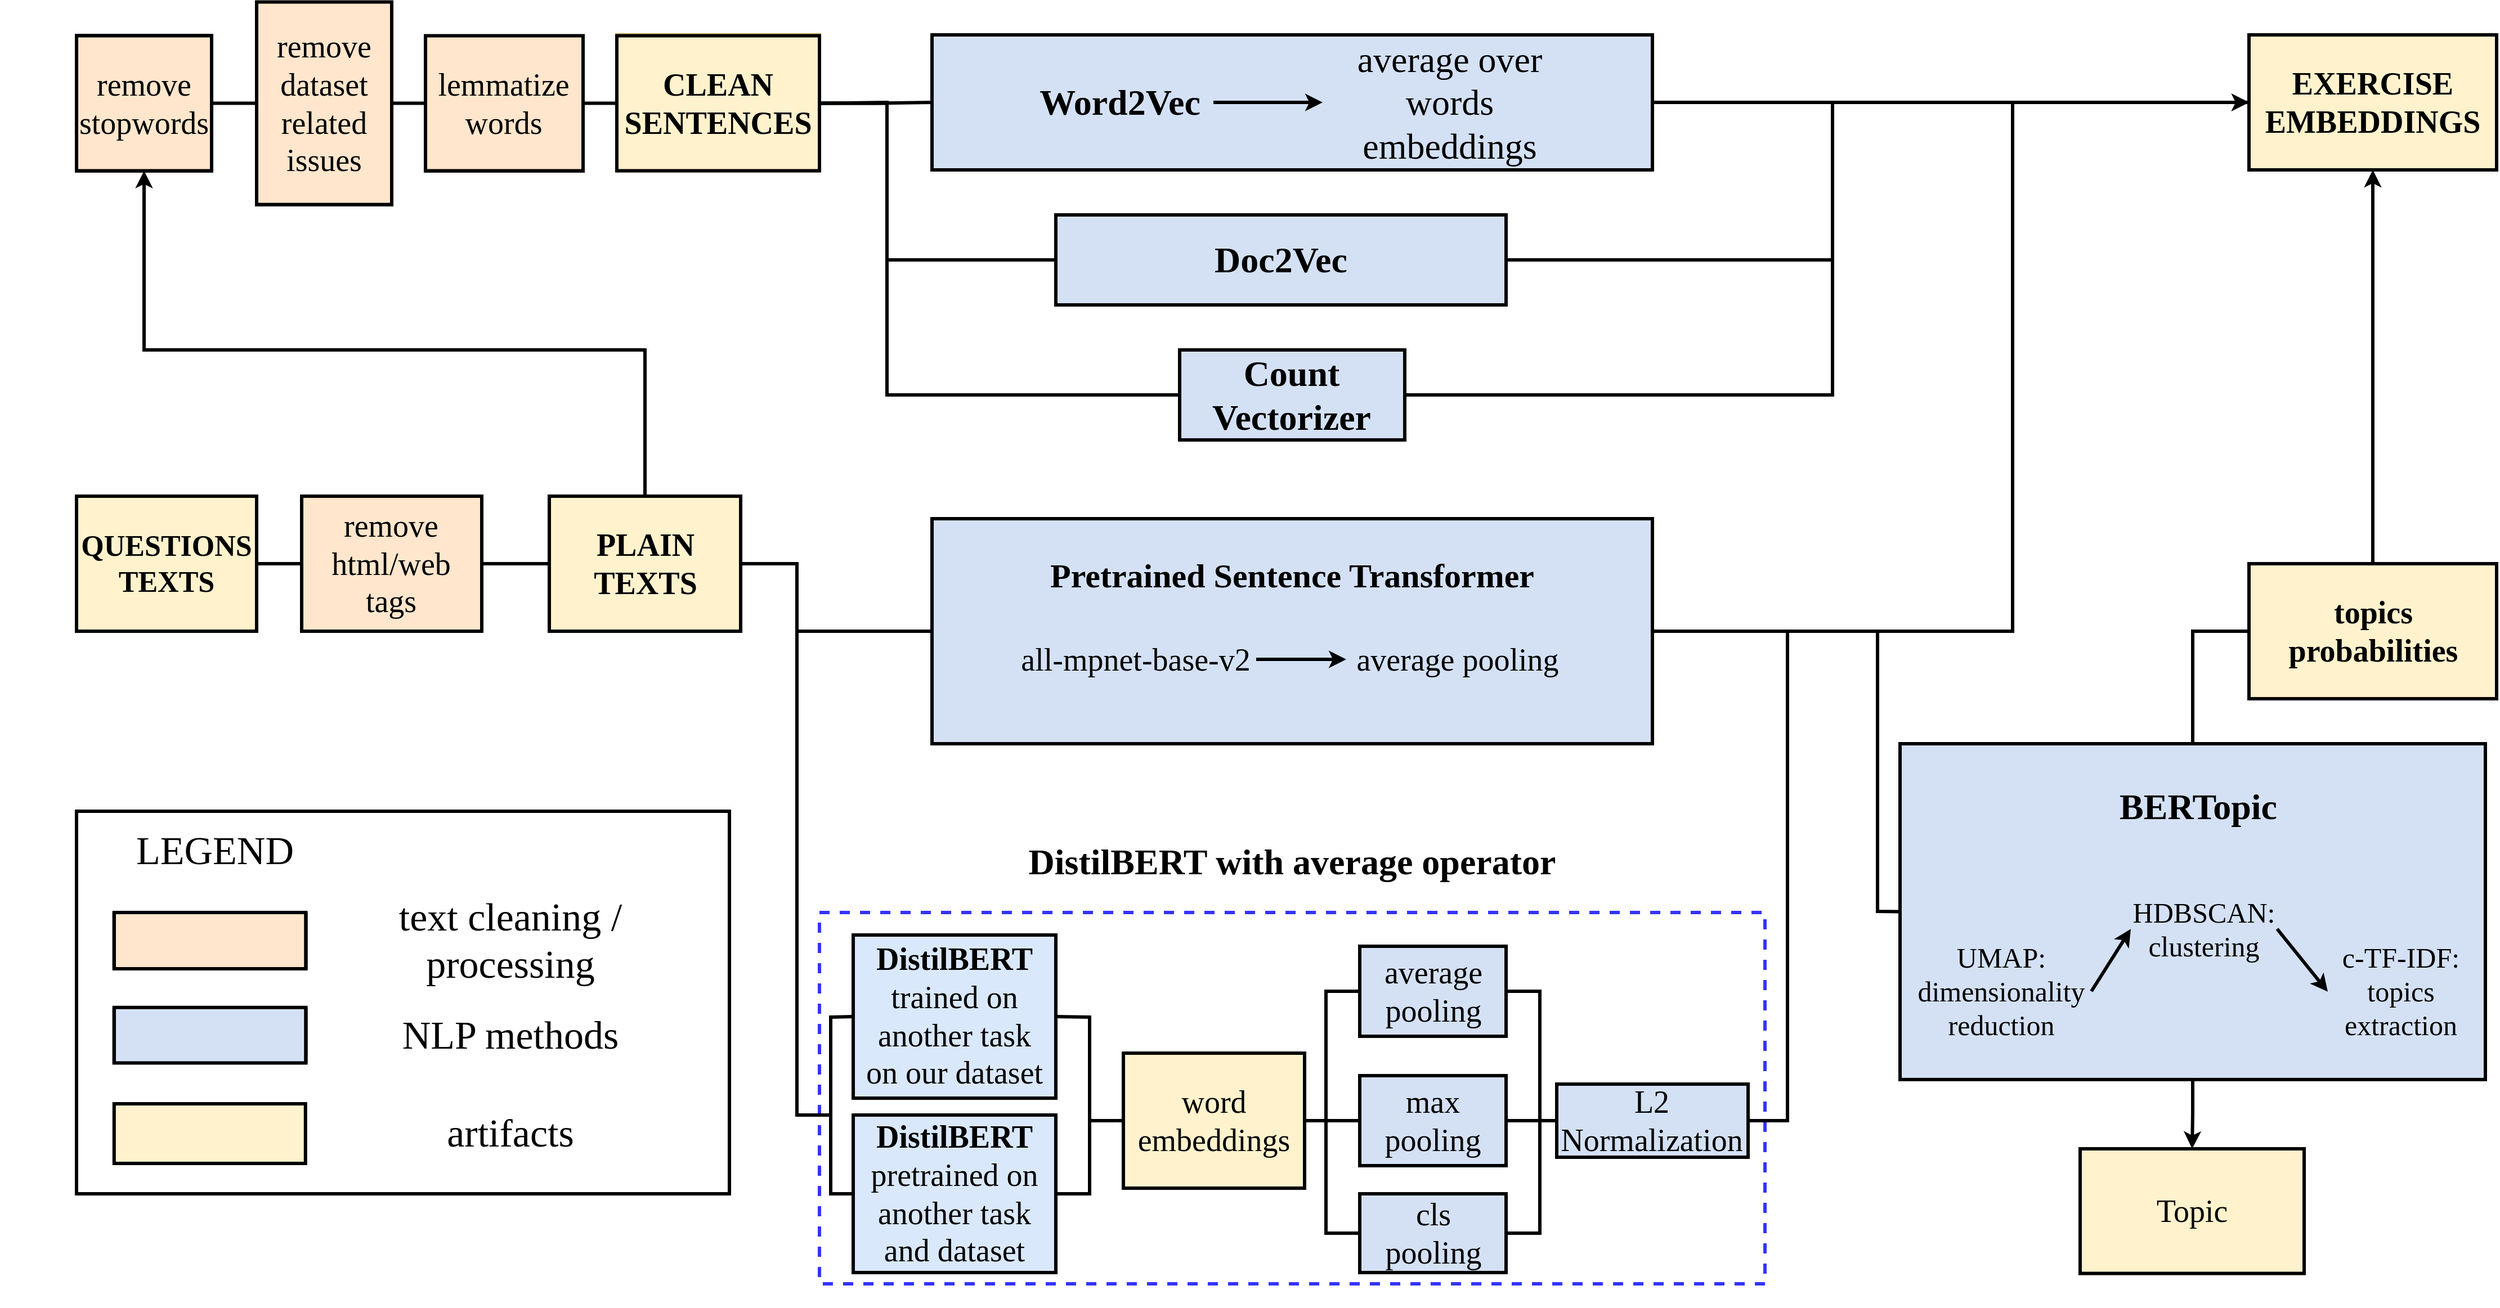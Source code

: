 <mxfile version="17.1.5" type="device"><diagram id="nDeZhJGPXsyKJvz89PCt" name="Page-1"><mxGraphModel dx="3961" dy="2438" grid="1" gridSize="10" guides="1" tooltips="1" connect="1" arrows="1" fold="1" page="1" pageScale="1" pageWidth="827" pageHeight="1169" math="0" shadow="0"><root><mxCell id="0"/><mxCell id="1" parent="0"/><mxCell id="NNbQHf550vKcwwoaudly-92" value="" style="rounded=0;whiteSpace=wrap;html=1;fontSize=25;dashed=1;strokeWidth=3;fillColor=none;strokeColor=#3333FF;fontStyle=0;fontFamily=Times New Roman;" parent="1" vertex="1"><mxGeometry x="-380" y="630" width="840" height="330" as="geometry"/></mxCell><mxCell id="KlEuVVVh2G8_SpMpbiah-8" value="" style="group;fillColor=#fff2cc;strokeColor=#d6b656;fontSize=27;fontStyle=0;fontFamily=Times New Roman;strokeWidth=3;" parent="1" vertex="1" connectable="0"><mxGeometry x="-1040" y="260" width="160" height="120" as="geometry"/></mxCell><mxCell id="KlEuVVVh2G8_SpMpbiah-6" value="" style="rounded=0;whiteSpace=wrap;html=1;fillColor=#FFF2CC;fontSize=28;fontStyle=0;fontFamily=Times New Roman;strokeWidth=3;" parent="KlEuVVVh2G8_SpMpbiah-8" vertex="1"><mxGeometry width="160" height="120.0" as="geometry"/></mxCell><mxCell id="KlEuVVVh2G8_SpMpbiah-7" value="&lt;span style=&quot;font-size: 26px&quot;&gt;QUESTIONS TEXTS&lt;br style=&quot;font-size: 26px&quot;&gt;&lt;/span&gt;" style="text;html=1;strokeColor=none;fillColor=none;align=center;verticalAlign=middle;whiteSpace=wrap;rounded=0;fontSize=26;fontStyle=1;fontFamily=Times New Roman;strokeWidth=3;" parent="KlEuVVVh2G8_SpMpbiah-8" vertex="1"><mxGeometry x="40" y="30.0" width="80" height="60.0" as="geometry"/></mxCell><mxCell id="KlEuVVVh2G8_SpMpbiah-15" value="" style="endArrow=none;html=1;rounded=0;entryX=0;entryY=0.5;entryDx=0;entryDy=0;fontSize=25;fontStyle=0;fontFamily=Times New Roman;strokeWidth=3;" parent="1" target="2s_SapKB533Y1d94DlZl-34" edge="1"><mxGeometry width="50" height="50" relative="1" as="geometry"><mxPoint x="-400" y="380" as="sourcePoint"/><mxPoint x="-320" y="450" as="targetPoint"/><Array as="points"/></mxGeometry></mxCell><mxCell id="KlEuVVVh2G8_SpMpbiah-49" value="" style="group;fillColor=#ffe6cc;strokeColor=#000000;fontSize=28;fontStyle=0;fontFamily=Times New Roman;strokeWidth=3;" parent="1" vertex="1" connectable="0"><mxGeometry x="-1040" y="-149.23" width="120" height="120" as="geometry"/></mxCell><mxCell id="KlEuVVVh2G8_SpMpbiah-55" value="" style="group;fillColor=#ffe6cc;strokeColor=#000000;fontSize=28;fontStyle=0;fontFamily=Times New Roman;strokeWidth=3;" parent="KlEuVVVh2G8_SpMpbiah-49" vertex="1" connectable="0"><mxGeometry width="120" height="120" as="geometry"/></mxCell><mxCell id="KlEuVVVh2G8_SpMpbiah-50" value="" style="verticalLabelPosition=bottom;verticalAlign=top;html=1;shape=process;whiteSpace=wrap;rounded=1;size=0;arcSize=0;fillColor=#ffe6cc;strokeColor=#000000;fontSize=28;fontStyle=0;fontFamily=Times New Roman;strokeWidth=3;" parent="KlEuVVVh2G8_SpMpbiah-55" vertex="1"><mxGeometry width="120" height="120" as="geometry"/></mxCell><mxCell id="KlEuVVVh2G8_SpMpbiah-51" value="&lt;span style=&quot;font-size: 28px;&quot;&gt;remove stopwords&lt;/span&gt;" style="text;html=1;strokeColor=none;fillColor=#ffe6cc;align=center;verticalAlign=middle;whiteSpace=wrap;rounded=0;fontSize=28;fontStyle=0;fontFamily=Times New Roman;strokeWidth=3;" parent="KlEuVVVh2G8_SpMpbiah-55" vertex="1"><mxGeometry x="40" y="30" width="40" height="60" as="geometry"/></mxCell><mxCell id="KlEuVVVh2G8_SpMpbiah-52" value="" style="endArrow=none;html=1;rounded=0;exitX=1;exitY=0.5;exitDx=0;exitDy=0;entryX=0;entryY=0.5;entryDx=0;entryDy=0;fontSize=28;fontStyle=0;fontFamily=Times New Roman;strokeWidth=3;" parent="1" source="KlEuVVVh2G8_SpMpbiah-6" target="KlEuVVVh2G8_SpMpbiah-135" edge="1"><mxGeometry width="50" height="50" relative="1" as="geometry"><mxPoint x="-860" y="320" as="sourcePoint"/><mxPoint x="-760" y="340" as="targetPoint"/></mxGeometry></mxCell><mxCell id="KlEuVVVh2G8_SpMpbiah-61" value="" style="group;fillColor=#ffe6cc;strokeColor=#000000;fontSize=28;fontStyle=0;fontFamily=Times New Roman;strokeWidth=3;" parent="1" vertex="1" connectable="0"><mxGeometry x="-880" y="-149.23" width="120" height="150" as="geometry"/></mxCell><mxCell id="KlEuVVVh2G8_SpMpbiah-62" value="" style="group;fillColor=#ffe6cc;strokeColor=#000000;fontSize=28;fontStyle=0;fontFamily=Times New Roman;strokeWidth=3;" parent="KlEuVVVh2G8_SpMpbiah-61" vertex="1" connectable="0"><mxGeometry width="120" height="150" as="geometry"/></mxCell><mxCell id="KlEuVVVh2G8_SpMpbiah-63" value="" style="verticalLabelPosition=bottom;verticalAlign=top;html=1;shape=process;whiteSpace=wrap;rounded=1;size=0;arcSize=0;fillColor=#ffe6cc;strokeColor=#000000;fontSize=28;fontStyle=0;fontFamily=Times New Roman;strokeWidth=3;" parent="KlEuVVVh2G8_SpMpbiah-62" vertex="1"><mxGeometry y="-30" width="120" height="180" as="geometry"/></mxCell><mxCell id="KlEuVVVh2G8_SpMpbiah-64" value="&lt;span style=&quot;font-size: 28px;&quot;&gt;remove dataset related issues&lt;br style=&quot;font-size: 28px;&quot;&gt;&lt;/span&gt;" style="text;html=1;strokeColor=none;fillColor=#ffe6cc;align=center;verticalAlign=middle;whiteSpace=wrap;rounded=0;fontSize=28;fontStyle=0;fontFamily=Times New Roman;strokeWidth=3;" parent="KlEuVVVh2G8_SpMpbiah-62" vertex="1"><mxGeometry x="20" y="34" width="80" height="52" as="geometry"/></mxCell><mxCell id="KlEuVVVh2G8_SpMpbiah-69" value="" style="group;fillColor=#ffe6cc;strokeColor=#000000;fontSize=28;fontStyle=0;fontFamily=Times New Roman;strokeWidth=3;" parent="1" vertex="1" connectable="0"><mxGeometry x="-730" y="-119.23" width="140" height="90" as="geometry"/></mxCell><mxCell id="KlEuVVVh2G8_SpMpbiah-70" value="" style="group;fillColor=#ffe6cc;strokeColor=#000000;fontSize=28;fontStyle=0;fontFamily=Times New Roman;strokeWidth=3;" parent="KlEuVVVh2G8_SpMpbiah-69" vertex="1" connectable="0"><mxGeometry width="140" height="90" as="geometry"/></mxCell><mxCell id="KlEuVVVh2G8_SpMpbiah-71" value="" style="verticalLabelPosition=bottom;verticalAlign=top;html=1;shape=process;whiteSpace=wrap;rounded=1;size=0;arcSize=0;fillColor=#ffe6cc;strokeColor=#000000;fontSize=28;fontStyle=0;fontFamily=Times New Roman;strokeWidth=3;" parent="KlEuVVVh2G8_SpMpbiah-70" vertex="1"><mxGeometry y="-30" width="140" height="120" as="geometry"/></mxCell><mxCell id="KlEuVVVh2G8_SpMpbiah-72" value="&lt;span style=&quot;font-size: 28px;&quot;&gt;lemmatize words&lt;br style=&quot;font-size: 28px;&quot;&gt;&lt;/span&gt;" style="text;html=1;strokeColor=none;fillColor=#ffe6cc;align=center;verticalAlign=middle;whiteSpace=wrap;rounded=0;fontSize=28;fontStyle=0;fontFamily=Times New Roman;strokeWidth=3;" parent="KlEuVVVh2G8_SpMpbiah-70" vertex="1"><mxGeometry x="23.333" y="15" width="93.333" height="30" as="geometry"/></mxCell><mxCell id="KlEuVVVh2G8_SpMpbiah-75" value="" style="endArrow=none;html=1;rounded=0;exitX=1;exitY=0.5;exitDx=0;exitDy=0;entryX=0;entryY=0.5;entryDx=0;entryDy=0;fillColor=#ffe6cc;strokeColor=#000000;fontSize=28;fontStyle=0;fontFamily=Times New Roman;strokeWidth=3;" parent="1" source="KlEuVVVh2G8_SpMpbiah-50" target="KlEuVVVh2G8_SpMpbiah-63" edge="1"><mxGeometry width="50" height="50" relative="1" as="geometry"><mxPoint x="-580" y="100.77" as="sourcePoint"/><mxPoint x="-530" y="50.77" as="targetPoint"/></mxGeometry></mxCell><mxCell id="KlEuVVVh2G8_SpMpbiah-76" value="" style="endArrow=none;html=1;rounded=0;exitX=1;exitY=0.5;exitDx=0;exitDy=0;entryX=0;entryY=0.5;entryDx=0;entryDy=0;fillColor=#ffe6cc;strokeColor=#000000;fontSize=28;fontStyle=0;fontFamily=Times New Roman;strokeWidth=3;" parent="1" source="KlEuVVVh2G8_SpMpbiah-63" target="KlEuVVVh2G8_SpMpbiah-71" edge="1"><mxGeometry width="50" height="50" relative="1" as="geometry"><mxPoint x="-570" y="10.77" as="sourcePoint"/><mxPoint x="-530" y="10.77" as="targetPoint"/></mxGeometry></mxCell><mxCell id="KlEuVVVh2G8_SpMpbiah-82" value="" style="group;fillColor=#fff2cc;strokeColor=#d6b656;fontSize=28;fontStyle=1;fontFamily=Times New Roman;strokeWidth=3;" parent="1" vertex="1" connectable="0"><mxGeometry x="-620" y="260" width="170" height="120" as="geometry"/></mxCell><mxCell id="KlEuVVVh2G8_SpMpbiah-83" value="" style="rounded=0;whiteSpace=wrap;html=1;fillColor=#FFF2CC;fontSize=28;fontStyle=0;fontFamily=Times New Roman;strokeWidth=3;" parent="KlEuVVVh2G8_SpMpbiah-82" vertex="1"><mxGeometry width="170" height="120" as="geometry"/></mxCell><mxCell id="KlEuVVVh2G8_SpMpbiah-84" value="&lt;span style=&quot;font-size: 28px&quot;&gt;PLAIN TEXTS&lt;br style=&quot;font-size: 28px&quot;&gt;&lt;/span&gt;" style="text;html=1;strokeColor=none;fillColor=none;align=center;verticalAlign=middle;whiteSpace=wrap;rounded=0;fontSize=28;fontStyle=1;fontFamily=Times New Roman;strokeWidth=3;" parent="KlEuVVVh2G8_SpMpbiah-82" vertex="1"><mxGeometry x="32.5" y="30" width="105" height="60" as="geometry"/></mxCell><mxCell id="KlEuVVVh2G8_SpMpbiah-86" value="" style="endArrow=none;html=1;rounded=0;exitX=1;exitY=0.5;exitDx=0;exitDy=0;entryX=0;entryY=0.5;entryDx=0;entryDy=0;fontSize=28;fontStyle=0;fontFamily=Times New Roman;strokeWidth=3;" parent="1" source="KlEuVVVh2G8_SpMpbiah-135" target="KlEuVVVh2G8_SpMpbiah-83" edge="1"><mxGeometry width="50" height="50" relative="1" as="geometry"><mxPoint x="-580" y="340" as="sourcePoint"/><mxPoint x="-110" y="480" as="targetPoint"/></mxGeometry></mxCell><mxCell id="KlEuVVVh2G8_SpMpbiah-133" value="" style="group;fillColor=#ffe6cc;strokeColor=#000000;fontSize=28;fontStyle=0;fontFamily=Times New Roman;strokeWidth=3;" parent="1" vertex="1" connectable="0"><mxGeometry x="-840" y="260" width="160" height="120" as="geometry"/></mxCell><mxCell id="KlEuVVVh2G8_SpMpbiah-134" value="" style="group;fillColor=#ffe6cc;strokeColor=#000000;fontSize=28;fontStyle=0;fontFamily=Times New Roman;strokeWidth=3;" parent="KlEuVVVh2G8_SpMpbiah-133" vertex="1" connectable="0"><mxGeometry width="160" height="120.0" as="geometry"/></mxCell><mxCell id="KlEuVVVh2G8_SpMpbiah-135" value="" style="verticalLabelPosition=bottom;verticalAlign=top;html=1;shape=process;whiteSpace=wrap;rounded=1;size=0;arcSize=0;fillColor=#ffe6cc;strokeColor=#000000;fontSize=28;fontStyle=0;fontFamily=Times New Roman;strokeWidth=3;" parent="KlEuVVVh2G8_SpMpbiah-134" vertex="1"><mxGeometry width="160" height="120.0" as="geometry"/></mxCell><mxCell id="KlEuVVVh2G8_SpMpbiah-136" value="&lt;span style=&quot;font-size: 28px;&quot;&gt;remove html/web tags&lt;/span&gt;" style="text;html=1;strokeColor=none;fillColor=#ffe6cc;align=center;verticalAlign=middle;whiteSpace=wrap;rounded=0;fontSize=28;fontStyle=0;fontFamily=Times New Roman;strokeWidth=3;" parent="KlEuVVVh2G8_SpMpbiah-134" vertex="1"><mxGeometry x="53.333" y="30.0" width="53.333" height="60.0" as="geometry"/></mxCell><mxCell id="2s_SapKB533Y1d94DlZl-33" value="" style="group;fillColor=#D4E1F5;fontSize=28;fontStyle=0;fontFamily=Times New Roman;strokeWidth=3;" parent="1" vertex="1" connectable="0"><mxGeometry x="-280" y="280" width="640" height="200" as="geometry"/></mxCell><mxCell id="2s_SapKB533Y1d94DlZl-34" value="" style="verticalLabelPosition=bottom;verticalAlign=top;html=1;shape=process;whiteSpace=wrap;rounded=1;size=0;arcSize=0;fillColor=#D4E1F5;fontSize=25;fontStyle=0;fontFamily=Times New Roman;strokeWidth=3;" parent="2s_SapKB533Y1d94DlZl-33" vertex="1"><mxGeometry width="640" height="200.0" as="geometry"/></mxCell><mxCell id="2s_SapKB533Y1d94DlZl-35" value="&lt;font style=&quot;font-size: 30px;&quot;&gt;Pretrained &lt;/font&gt;&lt;span style=&quot;font-size: 30px;&quot;&gt;&lt;font style=&quot;font-size: 30px;&quot;&gt;Sentence Transformer&lt;/font&gt;&lt;br style=&quot;font-size: 30px;&quot;&gt;&lt;/span&gt;" style="text;html=1;strokeColor=none;fillColor=none;align=center;verticalAlign=middle;whiteSpace=wrap;rounded=0;fontSize=30;fontStyle=1;fontFamily=Times New Roman;strokeWidth=3;" parent="2s_SapKB533Y1d94DlZl-33" vertex="1"><mxGeometry x="73.936" width="492.112" height="100.0" as="geometry"/></mxCell><mxCell id="2s_SapKB533Y1d94DlZl-36" value="&lt;div style=&quot;font-size: 28px;&quot;&gt;&lt;font style=&quot;font-size: 28px;&quot;&gt;average pooling&lt;/font&gt;&lt;/div&gt;" style="text;html=1;strokeColor=none;fillColor=none;align=center;verticalAlign=middle;whiteSpace=wrap;rounded=0;fontSize=28;fontStyle=0;fontFamily=Times New Roman;strokeWidth=3;" parent="2s_SapKB533Y1d94DlZl-33" vertex="1"><mxGeometry x="368" y="75" width="198.048" height="100.0" as="geometry"/></mxCell><mxCell id="NNbQHf550vKcwwoaudly-138" style="edgeStyle=orthogonalEdgeStyle;rounded=0;orthogonalLoop=1;jettySize=auto;html=1;entryX=0;entryY=0.5;entryDx=0;entryDy=0;fontFamily=Times New Roman;fontSize=25;fontStyle=0;strokeWidth=3;" parent="2s_SapKB533Y1d94DlZl-33" source="2s_SapKB533Y1d94DlZl-38" target="2s_SapKB533Y1d94DlZl-36" edge="1"><mxGeometry relative="1" as="geometry"/></mxCell><mxCell id="2s_SapKB533Y1d94DlZl-38" value="&lt;div style=&quot;font-size: 28px;&quot;&gt;&lt;font style=&quot;font-size: 28px;&quot;&gt;all-mpnet-base-v2&lt;/font&gt;&lt;/div&gt;" style="text;html=1;strokeColor=none;fillColor=none;align=center;verticalAlign=middle;whiteSpace=wrap;rounded=0;fontSize=28;fontStyle=0;fontFamily=Times New Roman;strokeWidth=3;" parent="2s_SapKB533Y1d94DlZl-33" vertex="1"><mxGeometry x="73.936" y="75" width="214.064" height="100.0" as="geometry"/></mxCell><mxCell id="NNbQHf550vKcwwoaudly-2" value="" style="endArrow=none;html=1;rounded=0;entryX=0;entryY=0.5;entryDx=0;entryDy=0;fontSize=25;fontStyle=0;fontFamily=Times New Roman;strokeWidth=3;" parent="1" target="NNbQHf550vKcwwoaudly-12" edge="1"><mxGeometry width="50" height="50" relative="1" as="geometry"><mxPoint x="-400" y="320" as="sourcePoint"/><mxPoint x="-240" y="730" as="targetPoint"/><Array as="points"><mxPoint x="-400" y="810"/><mxPoint x="-370" y="810"/><mxPoint x="-370" y="880"/></Array></mxGeometry></mxCell><mxCell id="NNbQHf550vKcwwoaudly-3" value="" style="group;fillColor=#dae8fc;fontSize=28;fontStyle=0;fontFamily=Times New Roman;strokeColor=#000000;strokeWidth=3;" parent="1" vertex="1" connectable="0"><mxGeometry x="-350" y="650" width="180" height="145" as="geometry"/></mxCell><mxCell id="NNbQHf550vKcwwoaudly-4" value="" style="verticalLabelPosition=bottom;verticalAlign=top;html=1;shape=process;whiteSpace=wrap;rounded=1;size=0;arcSize=0;fillColor=#dae8fc;fontSize=28;fontStyle=0;fontFamily=Times New Roman;strokeColor=#000000;strokeWidth=3;" parent="NNbQHf550vKcwwoaudly-3" vertex="1"><mxGeometry width="180" height="145" as="geometry"/></mxCell><mxCell id="NNbQHf550vKcwwoaudly-5" value="&lt;span style=&quot;font-size: 28px&quot;&gt;&lt;b&gt;DistilBERT &lt;/b&gt;trained &lt;/span&gt;on another task on our dataset" style="text;html=1;strokeColor=none;fillColor=#dae8fc;align=center;verticalAlign=middle;whiteSpace=wrap;rounded=0;fontSize=28;fontStyle=0;fontFamily=Times New Roman;strokeWidth=3;" parent="NNbQHf550vKcwwoaudly-3" vertex="1"><mxGeometry x="10" y="48.333" width="160" height="48.333" as="geometry"/></mxCell><mxCell id="NNbQHf550vKcwwoaudly-6" value="" style="endArrow=none;html=1;rounded=0;exitX=1;exitY=0.5;exitDx=0;exitDy=0;entryX=0;entryY=0.5;entryDx=0;entryDy=0;fontSize=28;fontStyle=0;fontFamily=Times New Roman;strokeWidth=3;" parent="1" source="NNbQHf550vKcwwoaudly-12" target="NNbQHf550vKcwwoaudly-9" edge="1"><mxGeometry width="50" height="50" relative="1" as="geometry"><mxPoint x="-109" y="695" as="sourcePoint"/><mxPoint x="-9" y="735" as="targetPoint"/><Array as="points"><mxPoint x="-140" y="880"/><mxPoint x="-140" y="815"/></Array></mxGeometry></mxCell><mxCell id="NNbQHf550vKcwwoaudly-7" value="" style="endArrow=none;html=1;rounded=0;exitX=1;exitY=0.5;exitDx=0;exitDy=0;entryX=0;entryY=0.5;entryDx=0;entryDy=0;fontSize=28;fontStyle=0;fontFamily=Times New Roman;strokeWidth=3;" parent="1" source="NNbQHf550vKcwwoaudly-4" target="NNbQHf550vKcwwoaudly-9" edge="1"><mxGeometry width="50" height="50" relative="1" as="geometry"><mxPoint x="-99" y="705" as="sourcePoint"/><mxPoint x="-9" y="735" as="targetPoint"/><Array as="points"><mxPoint x="-140" y="723"/><mxPoint x="-140" y="815"/></Array></mxGeometry></mxCell><mxCell id="NNbQHf550vKcwwoaudly-8" value="" style="group;fillColor=#fff2cc;strokeColor=#d6b656;fontSize=28;fontStyle=0;fontFamily=Times New Roman;strokeWidth=3;" parent="1" vertex="1" connectable="0"><mxGeometry x="-110" y="755" width="161" height="120" as="geometry"/></mxCell><mxCell id="NNbQHf550vKcwwoaudly-9" value="" style="rounded=0;whiteSpace=wrap;html=1;fillColor=#FFF2CC;fontSize=28;fontStyle=0;fontFamily=Times New Roman;strokeWidth=3;" parent="NNbQHf550vKcwwoaudly-8" vertex="1"><mxGeometry width="161.0" height="120" as="geometry"/></mxCell><mxCell id="NNbQHf550vKcwwoaudly-10" value="&lt;span style=&quot;font-size: 28px;&quot;&gt;word &lt;br style=&quot;font-size: 28px;&quot;&gt;embeddings&lt;/span&gt;" style="text;html=1;strokeColor=none;fillColor=none;align=center;verticalAlign=middle;whiteSpace=wrap;rounded=0;fontSize=28;fontStyle=0;fontFamily=Times New Roman;strokeWidth=3;" parent="NNbQHf550vKcwwoaudly-8" vertex="1"><mxGeometry y="30" width="161.0" height="60" as="geometry"/></mxCell><mxCell id="NNbQHf550vKcwwoaudly-11" value="" style="group;fillColor=#dae8fc;fontSize=28;fontStyle=0;fontFamily=Times New Roman;strokeColor=#6c8ebf;strokeWidth=3;" parent="1" vertex="1" connectable="0"><mxGeometry x="-350" y="810" width="180" height="140" as="geometry"/></mxCell><mxCell id="NNbQHf550vKcwwoaudly-12" value="" style="verticalLabelPosition=bottom;verticalAlign=top;html=1;shape=process;whiteSpace=wrap;rounded=1;size=0;arcSize=0;fillColor=#dae8fc;fontSize=28;fontStyle=0;fontFamily=Times New Roman;strokeColor=#000000;strokeWidth=3;" parent="NNbQHf550vKcwwoaudly-11" vertex="1"><mxGeometry width="180" height="140" as="geometry"/></mxCell><mxCell id="NNbQHf550vKcwwoaudly-13" value="&lt;span style=&quot;font-size: 28px&quot;&gt;&lt;b&gt;DistilBERT &lt;/b&gt;pretrained &lt;/span&gt;on another task and dataset" style="text;html=1;strokeColor=none;fillColor=#dae8fc;align=center;verticalAlign=middle;whiteSpace=wrap;rounded=0;fontSize=28;fontStyle=0;fontFamily=Times New Roman;strokeWidth=3;" parent="NNbQHf550vKcwwoaudly-11" vertex="1"><mxGeometry x="5" y="46.667" width="170" height="46.667" as="geometry"/></mxCell><mxCell id="NNbQHf550vKcwwoaudly-14" value="" style="group;fillColor=#D4E1F5;fontSize=28;fontStyle=0;fontFamily=Times New Roman;strokeWidth=3;" parent="1" vertex="1" connectable="0"><mxGeometry x="100" y="775" width="130" height="80" as="geometry"/></mxCell><mxCell id="NNbQHf550vKcwwoaudly-15" value="" style="verticalLabelPosition=bottom;verticalAlign=top;html=1;shape=process;whiteSpace=wrap;rounded=1;size=0;arcSize=0;fillColor=#D4E1F5;fontSize=28;fontStyle=0;fontFamily=Times New Roman;strokeWidth=3;" parent="NNbQHf550vKcwwoaudly-14" vertex="1"><mxGeometry width="130" height="80" as="geometry"/></mxCell><mxCell id="NNbQHf550vKcwwoaudly-16" value="&lt;span style=&quot;font-size: 28px;&quot;&gt;max pooling&lt;/span&gt;" style="text;html=1;strokeColor=none;fillColor=none;align=center;verticalAlign=middle;whiteSpace=wrap;rounded=0;fontSize=28;fontStyle=0;fontFamily=Times New Roman;strokeWidth=3;" parent="NNbQHf550vKcwwoaudly-14" vertex="1"><mxGeometry x="5" y="20" width="120" height="40" as="geometry"/></mxCell><mxCell id="NNbQHf550vKcwwoaudly-17" value="" style="endArrow=none;html=1;rounded=0;entryX=0;entryY=0.5;entryDx=0;entryDy=0;fontSize=28;fontStyle=0;fontFamily=Times New Roman;exitX=1;exitY=0.5;exitDx=0;exitDy=0;strokeWidth=3;" parent="1" source="NNbQHf550vKcwwoaudly-10" target="NNbQHf550vKcwwoaudly-24" edge="1"><mxGeometry width="50" height="50" relative="1" as="geometry"><mxPoint x="154" y="735" as="sourcePoint"/><mxPoint x="234" y="715" as="targetPoint"/><Array as="points"><mxPoint x="70" y="815"/><mxPoint x="70" y="700"/></Array></mxGeometry></mxCell><mxCell id="NNbQHf550vKcwwoaudly-18" value="" style="endArrow=none;html=1;rounded=0;entryX=0;entryY=0.5;entryDx=0;entryDy=0;fontSize=28;fontStyle=0;fontFamily=Times New Roman;exitX=1;exitY=0.5;exitDx=0;exitDy=0;strokeWidth=3;" parent="1" source="NNbQHf550vKcwwoaudly-10" target="NNbQHf550vKcwwoaudly-21" edge="1"><mxGeometry width="50" height="50" relative="1" as="geometry"><mxPoint x="154" y="895" as="sourcePoint"/><mxPoint x="234" y="915" as="targetPoint"/><Array as="points"><mxPoint x="70" y="815"/><mxPoint x="70" y="915"/></Array></mxGeometry></mxCell><mxCell id="NNbQHf550vKcwwoaudly-19" value="" style="endArrow=none;html=1;rounded=0;entryX=0;entryY=0.5;entryDx=0;entryDy=0;fontSize=28;fontStyle=0;fontFamily=Times New Roman;strokeWidth=3;" parent="1" target="NNbQHf550vKcwwoaudly-15" edge="1"><mxGeometry width="50" height="50" relative="1" as="geometry"><mxPoint x="70" y="815" as="sourcePoint"/><mxPoint x="224" y="825" as="targetPoint"/><Array as="points"/></mxGeometry></mxCell><mxCell id="NNbQHf550vKcwwoaudly-20" value="" style="group;fillColor=#D4E1F5;fontSize=28;fontStyle=0;fontFamily=Times New Roman;strokeWidth=3;" parent="1" vertex="1" connectable="0"><mxGeometry x="100" y="880" width="130" height="70" as="geometry"/></mxCell><mxCell id="NNbQHf550vKcwwoaudly-21" value="" style="verticalLabelPosition=bottom;verticalAlign=top;html=1;shape=process;whiteSpace=wrap;rounded=1;size=0;arcSize=0;fillColor=#D4E1F5;fontSize=28;fontStyle=0;fontFamily=Times New Roman;strokeWidth=3;" parent="NNbQHf550vKcwwoaudly-20" vertex="1"><mxGeometry width="130" height="70" as="geometry"/></mxCell><mxCell id="NNbQHf550vKcwwoaudly-22" value="&lt;span style=&quot;font-size: 28px;&quot;&gt;cls pooling&lt;br style=&quot;font-size: 28px;&quot;&gt;&lt;/span&gt;" style="text;html=1;strokeColor=none;fillColor=none;align=center;verticalAlign=middle;whiteSpace=wrap;rounded=0;fontSize=28;fontStyle=0;fontFamily=Times New Roman;strokeWidth=3;" parent="NNbQHf550vKcwwoaudly-20" vertex="1"><mxGeometry x="22.537" y="20" width="84.933" height="30" as="geometry"/></mxCell><mxCell id="NNbQHf550vKcwwoaudly-23" value="" style="group;fillColor=#D4E1F5;fontSize=28;fontStyle=0;fontFamily=Times New Roman;strokeWidth=3;" parent="1" vertex="1" connectable="0"><mxGeometry x="100" y="660" width="130" height="80" as="geometry"/></mxCell><mxCell id="NNbQHf550vKcwwoaudly-24" value="" style="verticalLabelPosition=bottom;verticalAlign=top;html=1;shape=process;whiteSpace=wrap;rounded=1;size=0;arcSize=0;fillColor=#D4E1F5;fontSize=28;fontStyle=0;fontFamily=Times New Roman;strokeWidth=3;" parent="NNbQHf550vKcwwoaudly-23" vertex="1"><mxGeometry width="130" height="80" as="geometry"/></mxCell><mxCell id="NNbQHf550vKcwwoaudly-25" value="&lt;span style=&quot;font-size: 28px;&quot;&gt;average pooling&lt;/span&gt;" style="text;html=1;strokeColor=none;fillColor=none;align=center;verticalAlign=middle;whiteSpace=wrap;rounded=0;fontSize=28;fontStyle=0;fontFamily=Times New Roman;strokeWidth=3;" parent="NNbQHf550vKcwwoaudly-23" vertex="1"><mxGeometry x="21.667" y="20" width="86.667" height="40" as="geometry"/></mxCell><mxCell id="NNbQHf550vKcwwoaudly-26" value="" style="endArrow=none;html=1;rounded=0;exitX=1;exitY=0.5;exitDx=0;exitDy=0;fontSize=28;fontStyle=0;fontFamily=Times New Roman;entryX=0;entryY=0.5;entryDx=0;entryDy=0;strokeWidth=3;" parent="1" source="NNbQHf550vKcwwoaudly-24" target="NNbQHf550vKcwwoaudly-38" edge="1"><mxGeometry width="50" height="50" relative="1" as="geometry"><mxPoint x="404" y="705" as="sourcePoint"/><mxPoint x="270" y="815" as="targetPoint"/><Array as="points"><mxPoint x="260" y="700"/><mxPoint x="260" y="815"/></Array></mxGeometry></mxCell><mxCell id="NNbQHf550vKcwwoaudly-31" value="" style="endArrow=none;html=1;rounded=0;exitX=1;exitY=0.5;exitDx=0;exitDy=0;entryX=0;entryY=0.5;entryDx=0;entryDy=0;fontSize=28;fontStyle=0;fontFamily=Times New Roman;strokeWidth=3;" parent="1" source="NNbQHf550vKcwwoaudly-21" target="NNbQHf550vKcwwoaudly-38" edge="1"><mxGeometry width="50" height="50" relative="1" as="geometry"><mxPoint x="294.0" y="895.0" as="sourcePoint"/><mxPoint x="454.0" y="815" as="targetPoint"/><Array as="points"><mxPoint x="260" y="915"/><mxPoint x="260" y="815"/></Array></mxGeometry></mxCell><mxCell id="NNbQHf550vKcwwoaudly-35" value="" style="endArrow=none;html=1;rounded=0;exitX=1;exitY=0.5;exitDx=0;exitDy=0;fillColor=#ffe6cc;strokeColor=#000000;entryX=0;entryY=0.5;entryDx=0;entryDy=0;fontSize=28;fontStyle=0;fontFamily=Times New Roman;strokeWidth=3;" parent="1" source="KlEuVVVh2G8_SpMpbiah-71" target="NNbQHf550vKcwwoaudly-63" edge="1"><mxGeometry width="50" height="50" relative="1" as="geometry"><mxPoint x="-490" y="10.77" as="sourcePoint"/><mxPoint x="-300" y="0.77" as="targetPoint"/></mxGeometry></mxCell><mxCell id="NNbQHf550vKcwwoaudly-37" value="" style="group;fillColor=#D4E1F5;fontSize=28;fontStyle=0;fontFamily=Times New Roman;strokeWidth=3;" parent="1" vertex="1" connectable="0"><mxGeometry x="275" y="782.5" width="170" height="65" as="geometry"/></mxCell><mxCell id="NNbQHf550vKcwwoaudly-38" value="" style="verticalLabelPosition=bottom;verticalAlign=top;html=1;shape=process;whiteSpace=wrap;rounded=1;size=0;arcSize=0;fillColor=#D4E1F5;fontSize=28;fontStyle=0;fontFamily=Times New Roman;strokeWidth=3;" parent="NNbQHf550vKcwwoaudly-37" vertex="1"><mxGeometry width="170" height="65" as="geometry"/></mxCell><mxCell id="NNbQHf550vKcwwoaudly-39" value="&lt;span style=&quot;font-size: 28px;&quot;&gt;L2 &lt;br style=&quot;font-size: 28px;&quot;&gt;Normalization&lt;/span&gt;" style="text;html=1;strokeColor=none;fillColor=none;align=center;verticalAlign=middle;whiteSpace=wrap;rounded=0;fontSize=28;fontStyle=0;fontFamily=Times New Roman;strokeWidth=3;" parent="NNbQHf550vKcwwoaudly-37" vertex="1"><mxGeometry x="28.333" y="16.25" width="113.333" height="32.5" as="geometry"/></mxCell><mxCell id="NNbQHf550vKcwwoaudly-53" value="" style="endArrow=none;html=1;rounded=0;exitX=1;exitY=0.5;exitDx=0;exitDy=0;fontSize=25;fontStyle=0;fontFamily=Times New Roman;strokeWidth=3;" parent="1" source="NNbQHf550vKcwwoaudly-38" edge="1"><mxGeometry width="50" height="50" relative="1" as="geometry"><mxPoint x="730" y="800" as="sourcePoint"/><mxPoint x="480" y="380" as="targetPoint"/><Array as="points"><mxPoint x="480" y="815"/></Array></mxGeometry></mxCell><mxCell id="NNbQHf550vKcwwoaudly-62" value="" style="group;fillColor=#fff2cc;strokeColor=#d6b656;fontSize=28;fontStyle=0;fontFamily=Times New Roman;strokeWidth=3;container=0;" parent="1" vertex="1" connectable="0"><mxGeometry x="-560" y="-150" width="180" height="120.77" as="geometry"/></mxCell><mxCell id="NNbQHf550vKcwwoaudly-83" value="" style="endArrow=none;html=1;rounded=0;exitX=1;exitY=0.5;exitDx=0;exitDy=0;entryX=0;entryY=0.5;entryDx=0;entryDy=0;fontSize=25;fontStyle=0;fontFamily=Times New Roman;strokeWidth=3;" parent="1" source="NNbQHf550vKcwwoaudly-63" target="NNbQHf550vKcwwoaudly-85" edge="1"><mxGeometry width="50" height="50" relative="1" as="geometry"><mxPoint x="-360" y="-90" as="sourcePoint"/><mxPoint x="220.0" y="-230" as="targetPoint"/><Array as="points"><mxPoint x="-320" y="-90"/><mxPoint x="-320" y="170"/></Array></mxGeometry></mxCell><mxCell id="NNbQHf550vKcwwoaudly-84" value="" style="group;fillColor=#D4E1F5;fontSize=32;fontStyle=0;fontFamily=Times New Roman;strokeWidth=3;" parent="1" vertex="1" connectable="0"><mxGeometry x="-60" y="130.0" width="200" height="80" as="geometry"/></mxCell><mxCell id="NNbQHf550vKcwwoaudly-85" value="" style="verticalLabelPosition=bottom;verticalAlign=top;html=1;shape=process;whiteSpace=wrap;rounded=1;size=0;arcSize=0;fillColor=#D4E1F5;fontSize=32;fontStyle=0;fontFamily=Times New Roman;strokeWidth=3;" parent="NNbQHf550vKcwwoaudly-84" vertex="1"><mxGeometry width="200" height="80" as="geometry"/></mxCell><mxCell id="NNbQHf550vKcwwoaudly-86" value="&lt;span style=&quot;font-size: 32px;&quot;&gt;&lt;font style=&quot;font-size: 32px;&quot;&gt;Count Vectorizer&lt;/font&gt;&lt;br style=&quot;font-size: 32px;&quot;&gt;&lt;/span&gt;" style="text;html=1;strokeColor=none;fillColor=none;align=center;verticalAlign=middle;whiteSpace=wrap;rounded=0;fontSize=32;fontStyle=1;fontFamily=Times New Roman;strokeWidth=3;" parent="NNbQHf550vKcwwoaudly-84" vertex="1"><mxGeometry x="33.333" y="20" width="133.333" height="40" as="geometry"/></mxCell><mxCell id="NNbQHf550vKcwwoaudly-90" value="" style="endArrow=classic;html=1;rounded=0;fontFamily=Times New Roman;fontSize=25;fontColor=#000000;exitX=1;exitY=0.5;exitDx=0;exitDy=0;entryX=0;entryY=0.5;entryDx=0;entryDy=0;fontStyle=0;strokeWidth=3;" parent="1" source="NNbQHf550vKcwwoaudly-85" target="EzUoiIxfCFJg-sRHyLlN-11" edge="1"><mxGeometry width="50" height="50" relative="1" as="geometry"><mxPoint x="830" y="-90" as="sourcePoint"/><mxPoint x="1880" y="50" as="targetPoint"/><Array as="points"><mxPoint x="520" y="170"/><mxPoint x="520" y="-90"/></Array></mxGeometry></mxCell><mxCell id="NNbQHf550vKcwwoaudly-94" value="DistilBERT with average operator" style="text;html=1;strokeColor=none;fillColor=none;align=center;verticalAlign=middle;whiteSpace=wrap;rounded=0;dashed=1;fontSize=32;fontStyle=1;fontFamily=Times New Roman;strokeWidth=3;" parent="1" vertex="1"><mxGeometry x="-365" y="570" width="810" height="30" as="geometry"/></mxCell><mxCell id="NNbQHf550vKcwwoaudly-103" value="" style="group;fillColor=#D4E1F5;fontSize=25;fontStyle=0;fontFamily=Times New Roman;strokeWidth=3;container=0;" parent="1" vertex="1" connectable="0"><mxGeometry x="660" y="480" width="430" height="298.46" as="geometry"/></mxCell><mxCell id="NNbQHf550vKcwwoaudly-117" value="" style="endArrow=none;html=1;rounded=0;fontFamily=Times New Roman;fontSize=25;fontColor=#000000;entryX=0;entryY=0.5;entryDx=0;entryDy=0;fontStyle=0;strokeWidth=3;" parent="1" target="NNbQHf550vKcwwoaudly-104" edge="1"><mxGeometry width="50" height="50" relative="1" as="geometry"><mxPoint x="560" y="380" as="sourcePoint"/><mxPoint x="650" y="1059.23" as="targetPoint"/><Array as="points"><mxPoint x="560" y="629"/></Array></mxGeometry></mxCell><mxCell id="NNbQHf550vKcwwoaudly-118" value="" style="endArrow=none;html=1;rounded=0;entryX=0;entryY=0.5;entryDx=0;entryDy=0;fontSize=25;fontStyle=0;fontFamily=Times New Roman;strokeWidth=3;exitX=0.5;exitY=0;exitDx=0;exitDy=0;" parent="1" source="NNbQHf550vKcwwoaudly-104" target="NNbQHf550vKcwwoaudly-124" edge="1"><mxGeometry width="50" height="50" relative="1" as="geometry"><mxPoint x="850" y="400" as="sourcePoint"/><mxPoint x="1170" y="719.23" as="targetPoint"/><Array as="points"><mxPoint x="840" y="380"/></Array></mxGeometry></mxCell><mxCell id="NNbQHf550vKcwwoaudly-119" value="" style="group;fillColor=#fff2cc;strokeColor=#d6b656;fontSize=28;fontStyle=0;fontFamily=Times New Roman;strokeWidth=3;" parent="1" vertex="1" connectable="0"><mxGeometry x="740" y="840" width="199" height="110.77" as="geometry"/></mxCell><mxCell id="NNbQHf550vKcwwoaudly-120" value="" style="rounded=0;whiteSpace=wrap;html=1;fillColor=#FFF2CC;fontSize=28;fontStyle=0;fontFamily=Times New Roman;strokeWidth=3;" parent="NNbQHf550vKcwwoaudly-119" vertex="1"><mxGeometry width="199" height="110.77" as="geometry"/></mxCell><mxCell id="NNbQHf550vKcwwoaudly-121" value="&lt;span style=&quot;font-size: 28px;&quot;&gt;Topic&lt;/span&gt;" style="text;html=1;strokeColor=none;fillColor=none;align=center;verticalAlign=middle;whiteSpace=wrap;rounded=0;fontSize=28;fontStyle=0;fontFamily=Times New Roman;strokeWidth=3;" parent="NNbQHf550vKcwwoaudly-119" vertex="1"><mxGeometry x="50" y="27.69" width="99" height="55.39" as="geometry"/></mxCell><mxCell id="NNbQHf550vKcwwoaudly-122" value="" style="group;fillColor=#fff2cc;strokeColor=#d6b656;fontSize=28;fontStyle=0;fontFamily=Times New Roman;strokeWidth=3;" parent="1" vertex="1" connectable="0"><mxGeometry x="890" y="320" width="220" height="120" as="geometry"/></mxCell><mxCell id="NNbQHf550vKcwwoaudly-123" value="" style="rounded=0;whiteSpace=wrap;html=1;fillColor=#FFF2CC;fontSize=28;fontStyle=0;fontFamily=Times New Roman;strokeWidth=3;" parent="NNbQHf550vKcwwoaudly-122" vertex="1"><mxGeometry width="220" height="120" as="geometry"/></mxCell><mxCell id="NNbQHf550vKcwwoaudly-124" value="&lt;span style=&quot;font-size: 28px;&quot;&gt;topics &lt;br style=&quot;font-size: 28px;&quot;&gt;probabilities&lt;/span&gt;" style="text;html=1;strokeColor=none;fillColor=none;align=center;verticalAlign=middle;whiteSpace=wrap;rounded=0;fontSize=28;fontStyle=1;fontFamily=Times New Roman;strokeWidth=3;" parent="NNbQHf550vKcwwoaudly-122" vertex="1"><mxGeometry x="10.5" y="30" width="199" height="60" as="geometry"/></mxCell><mxCell id="NNbQHf550vKcwwoaudly-161" value="" style="edgeStyle=orthogonalEdgeStyle;rounded=0;orthogonalLoop=1;jettySize=auto;html=1;fontFamily=Times New Roman;fontSize=28;entryX=0.5;entryY=1;entryDx=0;entryDy=0;exitX=0.5;exitY=0;exitDx=0;exitDy=0;fontStyle=0;strokeWidth=3;" parent="1" source="KlEuVVVh2G8_SpMpbiah-83" target="KlEuVVVh2G8_SpMpbiah-50" edge="1"><mxGeometry relative="1" as="geometry"><Array as="points"><mxPoint x="-535" y="130"/><mxPoint x="-980" y="130"/></Array></mxGeometry></mxCell><mxCell id="NNbQHf550vKcwwoaudly-164" style="edgeStyle=orthogonalEdgeStyle;rounded=0;orthogonalLoop=1;jettySize=auto;html=1;fontFamily=Times New Roman;fontSize=25;fontStyle=0;strokeWidth=3;entryX=0.5;entryY=0;entryDx=0;entryDy=0;exitX=0.5;exitY=1;exitDx=0;exitDy=0;" parent="1" source="NNbQHf550vKcwwoaudly-104" target="NNbQHf550vKcwwoaudly-120" edge="1"><mxGeometry relative="1" as="geometry"><mxPoint x="1130" y="760" as="targetPoint"/><Array as="points"/><mxPoint x="1040" y="809" as="sourcePoint"/></mxGeometry></mxCell><mxCell id="EzUoiIxfCFJg-sRHyLlN-7" value="" style="endArrow=none;html=1;rounded=0;entryX=0;entryY=0.5;entryDx=0;entryDy=0;fontSize=28;fontStyle=0;fontFamily=Times New Roman;fillColor=#dae8fc;strokeColor=#000000;strokeWidth=3;" parent="1" target="NNbQHf550vKcwwoaudly-4" edge="1"><mxGeometry width="50" height="50" relative="1" as="geometry"><mxPoint x="-370" y="810" as="sourcePoint"/><mxPoint x="-309" y="905" as="targetPoint"/><Array as="points"><mxPoint x="-370" y="810"/><mxPoint x="-370" y="723"/></Array></mxGeometry></mxCell><mxCell id="EzUoiIxfCFJg-sRHyLlN-9" value="" style="group;fillColor=#fff2cc;strokeColor=#d6b656;fontSize=28;fontStyle=0;fontFamily=Times New Roman;strokeWidth=3;" parent="1" vertex="1" connectable="0"><mxGeometry x="890" y="-150" width="220" height="120" as="geometry"/></mxCell><mxCell id="EzUoiIxfCFJg-sRHyLlN-10" value="" style="rounded=0;whiteSpace=wrap;html=1;fillColor=#FFF2CC;fontSize=28;fontStyle=0;fontFamily=Times New Roman;strokeWidth=3;" parent="EzUoiIxfCFJg-sRHyLlN-9" vertex="1"><mxGeometry width="220" height="120" as="geometry"/></mxCell><mxCell id="EzUoiIxfCFJg-sRHyLlN-11" value="EXERCISE&lt;br&gt;EMBEDDINGS" style="text;html=1;strokeColor=none;fillColor=none;align=center;verticalAlign=middle;whiteSpace=wrap;rounded=0;fontSize=28;fontStyle=1;fontFamily=Times New Roman;strokeWidth=3;" parent="EzUoiIxfCFJg-sRHyLlN-9" vertex="1"><mxGeometry y="30" width="220" height="60" as="geometry"/></mxCell><mxCell id="EzUoiIxfCFJg-sRHyLlN-13" style="edgeStyle=orthogonalEdgeStyle;rounded=0;orthogonalLoop=1;jettySize=auto;html=1;exitX=1;exitY=0.5;exitDx=0;exitDy=0;entryX=0;entryY=0.5;entryDx=0;entryDy=0;fontFamily=Times New Roman;fontSize=28;endArrow=none;endFill=0;strokeWidth=3;" parent="1" source="NNbQHf550vKcwwoaudly-15" target="NNbQHf550vKcwwoaudly-38" edge="1"><mxGeometry relative="1" as="geometry"/></mxCell><mxCell id="EzUoiIxfCFJg-sRHyLlN-21" value="" style="group;fillColor=#D4E1F5;fontSize=32;fontStyle=1;fontFamily=Times New Roman;strokeWidth=3;" parent="1" vertex="1" connectable="0"><mxGeometry x="-170" y="10" width="400" height="80" as="geometry"/></mxCell><mxCell id="EzUoiIxfCFJg-sRHyLlN-22" value="" style="verticalLabelPosition=bottom;verticalAlign=top;html=1;shape=process;whiteSpace=wrap;rounded=1;size=0;arcSize=0;fillColor=#D4E1F5;fontSize=32;fontStyle=0;fontFamily=Times New Roman;strokeWidth=3;" parent="EzUoiIxfCFJg-sRHyLlN-21" vertex="1"><mxGeometry width="400" height="80" as="geometry"/></mxCell><mxCell id="EzUoiIxfCFJg-sRHyLlN-23" value="&lt;span style=&quot;font-size: 32px;&quot;&gt;&lt;font style=&quot;font-size: 32px;&quot;&gt;Doc2Vec&lt;/font&gt;&lt;br style=&quot;font-size: 32px;&quot;&gt;&lt;/span&gt;" style="text;html=1;strokeColor=none;fillColor=none;align=center;verticalAlign=middle;whiteSpace=wrap;rounded=0;fontSize=32;fontStyle=1;fontFamily=Times New Roman;strokeWidth=3;" parent="EzUoiIxfCFJg-sRHyLlN-21" vertex="1"><mxGeometry x="80" y="20" width="240" height="40" as="geometry"/></mxCell><mxCell id="EzUoiIxfCFJg-sRHyLlN-24" value="" style="group;fillColor=#D4E1F5;fontSize=32;fontStyle=0;fontFamily=Times New Roman;strokeWidth=3;" parent="1" vertex="1" connectable="0"><mxGeometry x="-280" y="-150" width="640" height="120" as="geometry"/></mxCell><mxCell id="EzUoiIxfCFJg-sRHyLlN-25" value="" style="verticalLabelPosition=bottom;verticalAlign=top;html=1;shape=process;whiteSpace=wrap;rounded=1;size=0;arcSize=0;fillColor=#D4E1F5;fontSize=32;fontStyle=0;fontFamily=Times New Roman;strokeWidth=3;" parent="EzUoiIxfCFJg-sRHyLlN-24" vertex="1"><mxGeometry width="640" height="120.0" as="geometry"/></mxCell><mxCell id="EzUoiIxfCFJg-sRHyLlN-26" value="&lt;div style=&quot;font-size: 32px;&quot;&gt;&lt;font style=&quot;font-size: 32px;&quot;&gt;average over words embeddings&lt;/font&gt;&lt;/div&gt;" style="text;html=1;strokeColor=none;fillColor=none;align=center;verticalAlign=middle;whiteSpace=wrap;rounded=0;fontSize=32;fontStyle=0;fontFamily=Times New Roman;strokeWidth=3;" parent="EzUoiIxfCFJg-sRHyLlN-24" vertex="1"><mxGeometry x="347" y="30" width="226.06" height="60" as="geometry"/></mxCell><mxCell id="EzUoiIxfCFJg-sRHyLlN-27" style="edgeStyle=orthogonalEdgeStyle;rounded=0;orthogonalLoop=1;jettySize=auto;html=1;entryX=0;entryY=0.5;entryDx=0;entryDy=0;fontFamily=Times New Roman;fontSize=32;fontStyle=0;exitX=1;exitY=0.5;exitDx=0;exitDy=0;strokeWidth=3;" parent="EzUoiIxfCFJg-sRHyLlN-24" source="EzUoiIxfCFJg-sRHyLlN-28" target="EzUoiIxfCFJg-sRHyLlN-26" edge="1"><mxGeometry relative="1" as="geometry"/></mxCell><mxCell id="EzUoiIxfCFJg-sRHyLlN-28" value="&lt;div style=&quot;font-size: 32px;&quot;&gt;&lt;font style=&quot;font-size: 32px;&quot;&gt;Word2Vec&lt;/font&gt;&lt;/div&gt;" style="text;html=1;strokeColor=none;fillColor=none;align=center;verticalAlign=middle;whiteSpace=wrap;rounded=0;fontSize=32;fontStyle=1;fontFamily=Times New Roman;strokeWidth=3;" parent="EzUoiIxfCFJg-sRHyLlN-24" vertex="1"><mxGeometry x="83.97" y="30" width="166.05" height="60" as="geometry"/></mxCell><mxCell id="EzUoiIxfCFJg-sRHyLlN-30" style="edgeStyle=orthogonalEdgeStyle;rounded=0;orthogonalLoop=1;jettySize=auto;html=1;entryX=0;entryY=0.5;entryDx=0;entryDy=0;fontFamily=Times New Roman;fontSize=22;endArrow=none;endFill=0;strokeColor=#000000;strokeWidth=3;exitX=1;exitY=0.5;exitDx=0;exitDy=0;" parent="1" source="NNbQHf550vKcwwoaudly-63" target="EzUoiIxfCFJg-sRHyLlN-25" edge="1"><mxGeometry relative="1" as="geometry"><mxPoint x="-360" y="-90" as="sourcePoint"/></mxGeometry></mxCell><mxCell id="EzUoiIxfCFJg-sRHyLlN-31" style="edgeStyle=orthogonalEdgeStyle;rounded=0;orthogonalLoop=1;jettySize=auto;html=1;entryX=0;entryY=0.5;entryDx=0;entryDy=0;fontFamily=Times New Roman;fontSize=22;endArrow=none;endFill=0;strokeColor=#000000;exitX=1;exitY=0.5;exitDx=0;exitDy=0;strokeWidth=3;" parent="1" source="NNbQHf550vKcwwoaudly-63" target="EzUoiIxfCFJg-sRHyLlN-22" edge="1"><mxGeometry relative="1" as="geometry"><Array as="points"><mxPoint x="-320" y="-89"/><mxPoint x="-320" y="50"/></Array><mxPoint x="-360" y="-90" as="sourcePoint"/></mxGeometry></mxCell><mxCell id="EzUoiIxfCFJg-sRHyLlN-32" style="edgeStyle=orthogonalEdgeStyle;rounded=0;orthogonalLoop=1;jettySize=auto;html=1;entryX=0;entryY=0.5;entryDx=0;entryDy=0;fontFamily=Times New Roman;fontSize=22;endArrow=none;endFill=0;strokeColor=#000000;strokeWidth=3;" parent="1" source="EzUoiIxfCFJg-sRHyLlN-22" target="EzUoiIxfCFJg-sRHyLlN-11" edge="1"><mxGeometry relative="1" as="geometry"><Array as="points"><mxPoint x="520" y="50"/><mxPoint x="520" y="-90"/></Array></mxGeometry></mxCell><mxCell id="EzUoiIxfCFJg-sRHyLlN-34" style="edgeStyle=orthogonalEdgeStyle;rounded=0;orthogonalLoop=1;jettySize=auto;html=1;fontFamily=Times New Roman;fontSize=22;endArrow=none;endFill=0;strokeColor=#000000;strokeWidth=3;exitX=1;exitY=0.5;exitDx=0;exitDy=0;" parent="1" source="KlEuVVVh2G8_SpMpbiah-83" edge="1"><mxGeometry relative="1" as="geometry"><mxPoint x="-370" y="750" as="targetPoint"/><mxPoint x="-550" y="320" as="sourcePoint"/><Array as="points"><mxPoint x="-400" y="320"/><mxPoint x="-400" y="810"/><mxPoint x="-370" y="810"/></Array></mxGeometry></mxCell><mxCell id="EzUoiIxfCFJg-sRHyLlN-35" style="edgeStyle=orthogonalEdgeStyle;rounded=0;orthogonalLoop=1;jettySize=auto;html=1;fontFamily=Times New Roman;fontSize=22;endArrow=none;endFill=0;strokeColor=#000000;strokeWidth=3;entryX=0;entryY=0.5;entryDx=0;entryDy=0;" parent="1" source="EzUoiIxfCFJg-sRHyLlN-25" target="EzUoiIxfCFJg-sRHyLlN-11" edge="1"><mxGeometry relative="1" as="geometry"><mxPoint x="1170" y="-50" as="targetPoint"/><Array as="points"/></mxGeometry></mxCell><mxCell id="EzUoiIxfCFJg-sRHyLlN-37" style="edgeStyle=orthogonalEdgeStyle;rounded=0;orthogonalLoop=1;jettySize=auto;html=1;fontFamily=Times New Roman;fontSize=22;endArrow=classic;endFill=1;strokeColor=#000000;exitX=1;exitY=0.5;exitDx=0;exitDy=0;fontStyle=1;strokeWidth=3;entryX=0;entryY=0.5;entryDx=0;entryDy=0;" parent="1" source="2s_SapKB533Y1d94DlZl-34" target="EzUoiIxfCFJg-sRHyLlN-11" edge="1"><mxGeometry relative="1" as="geometry"><Array as="points"><mxPoint x="680" y="380"/><mxPoint x="680" y="-90"/></Array><mxPoint x="1050" y="-160" as="targetPoint"/></mxGeometry></mxCell><mxCell id="r8yRsl4YoLdVwGCFfy8q-1" value="" style="group" parent="1" vertex="1" connectable="0"><mxGeometry x="-1010" y="530" width="560" height="450" as="geometry"/></mxCell><mxCell id="hcBKe-42kqbEpDdULv_5-1" value="" style="group;fontFamily=Times New Roman;fontSize=25;strokeWidth=3;" parent="r8yRsl4YoLdVwGCFfy8q-1" vertex="1" connectable="0"><mxGeometry width="560" height="450" as="geometry"/></mxCell><mxCell id="hcBKe-42kqbEpDdULv_5-4" value="" style="rounded=0;whiteSpace=wrap;html=1;fontFamily=Times New Roman;fontSize=25;strokeWidth=3;" parent="hcBKe-42kqbEpDdULv_5-1" vertex="1"><mxGeometry x="-30" y="10" width="580" height="340" as="geometry"/></mxCell><mxCell id="NNbQHf550vKcwwoaudly-196" value="" style="verticalLabelPosition=bottom;verticalAlign=top;html=1;shape=process;whiteSpace=wrap;rounded=1;size=0;arcSize=0;fillColor=#ffe6cc;fontSize=25;strokeColor=#000000;fontStyle=0;fontFamily=Times New Roman;strokeWidth=3;" parent="hcBKe-42kqbEpDdULv_5-1" vertex="1"><mxGeometry x="3.39" y="100" width="170.36" height="50" as="geometry"/></mxCell><mxCell id="NNbQHf550vKcwwoaudly-199" value="" style="verticalLabelPosition=bottom;verticalAlign=top;html=1;shape=process;whiteSpace=wrap;rounded=1;size=0;arcSize=0;fillColor=#D4E1F5;fontSize=25;strokeColor=#000000;fontStyle=0;fontFamily=Times New Roman;strokeWidth=3;" parent="hcBKe-42kqbEpDdULv_5-1" vertex="1"><mxGeometry x="3.39" y="184.39" width="170.36" height="49.33" as="geometry"/></mxCell><mxCell id="NNbQHf550vKcwwoaudly-201" value="NLP methods" style="text;html=1;strokeColor=none;fillColor=none;align=center;verticalAlign=middle;whiteSpace=wrap;rounded=0;dashed=1;fontFamily=Times New Roman;fontSize=35;fontStyle=0;strokeWidth=3;" parent="hcBKe-42kqbEpDdULv_5-1" vertex="1"><mxGeometry x="236.783" y="195.222" width="236.607" height="27.667" as="geometry"/></mxCell><mxCell id="hcBKe-42kqbEpDdULv_5-6" value="LEGEND" style="text;html=1;strokeColor=none;fillColor=none;align=center;verticalAlign=middle;whiteSpace=wrap;rounded=0;dashed=1;fontSize=35;fontStyle=0;fontFamily=Times New Roman;strokeWidth=3;" parent="hcBKe-42kqbEpDdULv_5-1" vertex="1"><mxGeometry x="-97.41" y="30" width="380" height="30" as="geometry"/></mxCell><mxCell id="NNbQHf550vKcwwoaudly-198" value="text cleaning / processing" style="text;html=1;strokeColor=none;fillColor=none;align=center;verticalAlign=middle;whiteSpace=wrap;rounded=0;dashed=1;fontFamily=Times New Roman;fontSize=35;fontStyle=0;strokeWidth=3;" parent="hcBKe-42kqbEpDdULv_5-1" vertex="1"><mxGeometry x="236.783" y="111.166" width="236.607" height="27.667" as="geometry"/></mxCell><mxCell id="NNbQHf550vKcwwoaudly-208" value="" style="group;fillColor=#fff2cc;strokeColor=#d6b656;fontSize=25;fontFamily=Times New Roman;strokeWidth=3;" parent="hcBKe-42kqbEpDdULv_5-1" vertex="1" connectable="0"><mxGeometry x="17.59" y="270" width="150" height="53" as="geometry"/></mxCell><mxCell id="NNbQHf550vKcwwoaudly-209" value="" style="rounded=0;whiteSpace=wrap;html=1;fillColor=#FFF2CC;fontSize=25;fontFamily=Times New Roman;strokeWidth=3;" parent="NNbQHf550vKcwwoaudly-208" vertex="1"><mxGeometry x="-14.2" width="170" height="53" as="geometry"/></mxCell><mxCell id="NNbQHf550vKcwwoaudly-207" value="artifacts" style="text;html=1;strokeColor=none;fillColor=none;align=center;verticalAlign=middle;whiteSpace=wrap;rounded=0;dashed=1;fontFamily=Times New Roman;fontSize=35;strokeWidth=3;" parent="hcBKe-42kqbEpDdULv_5-1" vertex="1"><mxGeometry x="236.783" y="282.666" width="236.607" height="27.667" as="geometry"/></mxCell><mxCell id="NNbQHf550vKcwwoaudly-63" value="" style="rounded=0;whiteSpace=wrap;html=1;fillColor=#FFF2CC;fontSize=28;fontStyle=0;fontFamily=Times New Roman;strokeWidth=3;" parent="1" vertex="1"><mxGeometry x="-560" y="-149.23" width="180" height="120" as="geometry"/></mxCell><mxCell id="NNbQHf550vKcwwoaudly-64" value="&lt;span style=&quot;font-size: 28px&quot;&gt;CLEAN SENTENCES&lt;br style=&quot;font-size: 28px&quot;&gt;&lt;/span&gt;" style="text;html=1;strokeColor=none;fillColor=none;align=center;verticalAlign=middle;whiteSpace=wrap;rounded=0;fontSize=28;fontStyle=1;fontFamily=Times New Roman;strokeWidth=3;" parent="1" vertex="1"><mxGeometry x="-545" y="-126.73" width="150" height="75" as="geometry"/></mxCell><mxCell id="NNbQHf550vKcwwoaudly-104" value="" style="verticalLabelPosition=bottom;verticalAlign=top;html=1;shape=process;whiteSpace=wrap;rounded=1;size=0;arcSize=0;fillColor=#D4E1F5;strokeColor=#000000;fontSize=25;fontStyle=0;fontFamily=Times New Roman;strokeWidth=3;" parent="1" vertex="1"><mxGeometry x="580" y="480" width="520" height="298.46" as="geometry"/></mxCell><mxCell id="NNbQHf550vKcwwoaudly-105" value="&lt;span style=&quot;font-size: 32px;&quot;&gt;BERTopic&lt;br style=&quot;font-size: 32px;&quot;&gt;&lt;/span&gt;" style="text;html=1;strokeColor=none;fillColor=none;align=center;verticalAlign=middle;whiteSpace=wrap;rounded=0;fontSize=32;fontStyle=1;fontFamily=Times New Roman;strokeWidth=3;" parent="1" vertex="1"><mxGeometry x="775" y="480" width="140" height="111.546" as="geometry"/></mxCell><mxCell id="NNbQHf550vKcwwoaudly-115" style="rounded=0;orthogonalLoop=1;jettySize=auto;html=1;entryX=0;entryY=0.5;entryDx=0;entryDy=0;fontFamily=Times New Roman;fontSize=25;fontStyle=0;strokeWidth=3;exitX=1;exitY=0.5;exitDx=0;exitDy=0;" parent="1" source="NNbQHf550vKcwwoaudly-106" target="NNbQHf550vKcwwoaudly-114" edge="1"><mxGeometry relative="1" as="geometry"/></mxCell><mxCell id="NNbQHf550vKcwwoaudly-106" value="&lt;div style=&quot;font-size: 25px;&quot;&gt;&lt;font style=&quot;font-size: 25px;&quot;&gt;&lt;span style=&quot;font-size: 25px;&quot;&gt;HDBSCAN&lt;/span&gt;:&lt;/font&gt;&lt;/div&gt;&lt;div style=&quot;font-size: 25px;&quot;&gt;&lt;font style=&quot;font-size: 25px;&quot;&gt;clustering&lt;/font&gt;&lt;/div&gt;" style="text;html=1;strokeColor=none;fillColor=none;align=center;verticalAlign=middle;whiteSpace=wrap;rounded=0;fontSize=25;fontStyle=0;fontFamily=Times New Roman;strokeWidth=3;" parent="1" vertex="1"><mxGeometry x="785" y="570" width="130" height="149.23" as="geometry"/></mxCell><mxCell id="NNbQHf550vKcwwoaudly-113" style="rounded=0;orthogonalLoop=1;jettySize=auto;html=1;fontFamily=Times New Roman;fontSize=25;fontStyle=0;strokeWidth=3;exitX=1;exitY=0.5;exitDx=0;exitDy=0;entryX=0;entryY=0.5;entryDx=0;entryDy=0;" parent="1" source="NNbQHf550vKcwwoaudly-108" target="NNbQHf550vKcwwoaudly-106" edge="1"><mxGeometry relative="1" as="geometry"><mxPoint x="780" y="666" as="targetPoint"/></mxGeometry></mxCell><mxCell id="NNbQHf550vKcwwoaudly-108" value="&lt;div style=&quot;font-size: 25px;&quot;&gt;&lt;font style=&quot;font-size: 25px;&quot;&gt;&lt;span style=&quot;font-size: 25px;&quot;&gt;UMAP&lt;/span&gt;:&lt;/font&gt;&lt;/div&gt;&lt;div style=&quot;font-size: 25px;&quot;&gt;&lt;span style=&quot;font-size: 25px;&quot;&gt;dimensionality reduction&lt;/span&gt;&lt;/div&gt;" style="text;html=1;strokeColor=none;fillColor=none;align=center;verticalAlign=middle;whiteSpace=wrap;rounded=0;fontSize=25;fontStyle=0;fontFamily=Times New Roman;strokeWidth=3;" parent="1" vertex="1"><mxGeometry x="590" y="625.39" width="160" height="149.23" as="geometry"/></mxCell><mxCell id="NNbQHf550vKcwwoaudly-114" value="&lt;div style=&quot;font-size: 25px;&quot;&gt;&lt;font style=&quot;font-size: 25px;&quot;&gt;&lt;span style=&quot;font-size: 25px;&quot;&gt;c-TF-IDF:&lt;/span&gt;&lt;/font&gt;&lt;/div&gt;&lt;div style=&quot;font-size: 25px;&quot;&gt;&lt;span style=&quot;font-size: 25px;&quot;&gt;topics extraction&lt;/span&gt;&lt;/div&gt;" style="text;html=1;strokeColor=none;fillColor=none;align=center;verticalAlign=middle;whiteSpace=wrap;rounded=0;fontSize=25;fontStyle=0;fontFamily=Times New Roman;strokeWidth=3;" parent="1" vertex="1"><mxGeometry x="960" y="625.77" width="130" height="149.23" as="geometry"/></mxCell><mxCell id="r8yRsl4YoLdVwGCFfy8q-10" style="edgeStyle=none;rounded=0;orthogonalLoop=1;jettySize=auto;html=1;entryX=0.5;entryY=1;entryDx=0;entryDy=0;fontSize=25;strokeWidth=3;" parent="1" source="NNbQHf550vKcwwoaudly-123" target="EzUoiIxfCFJg-sRHyLlN-10" edge="1"><mxGeometry relative="1" as="geometry"/></mxCell></root></mxGraphModel></diagram></mxfile>